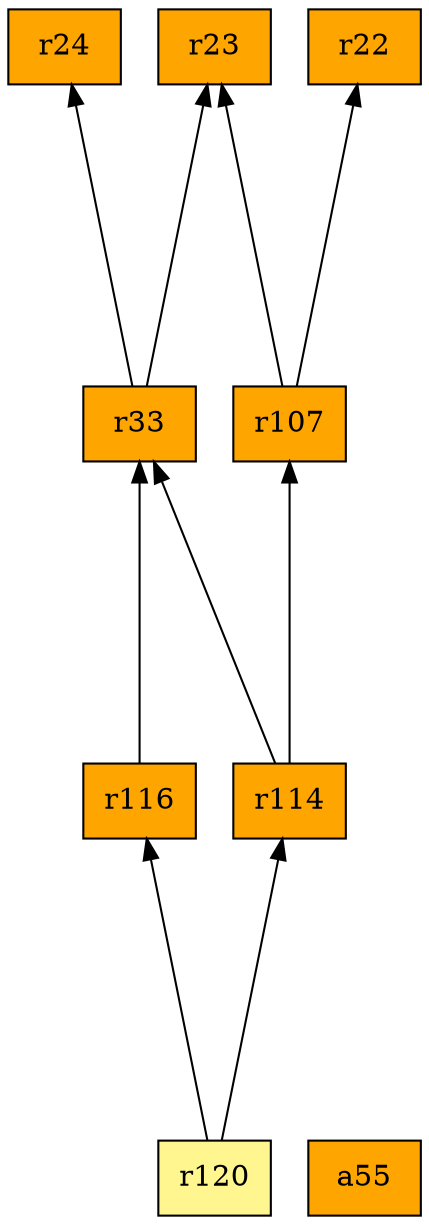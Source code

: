 digraph G {
rankdir=BT;ranksep="2.0";
"r116" [shape=record,fillcolor=orange,style=filled,label="{r116}"];
"r120" [shape=record,fillcolor=khaki1,style=filled,label="{r120}"];
"r22" [shape=record,fillcolor=orange,style=filled,label="{r22}"];
"r24" [shape=record,fillcolor=orange,style=filled,label="{r24}"];
"r107" [shape=record,fillcolor=orange,style=filled,label="{r107}"];
"a55" [shape=record,fillcolor=orange,style=filled,label="{a55}"];
"r23" [shape=record,fillcolor=orange,style=filled,label="{r23}"];
"r33" [shape=record,fillcolor=orange,style=filled,label="{r33}"];
"r114" [shape=record,fillcolor=orange,style=filled,label="{r114}"];
"r116" -> "r33"
"r120" -> "r116"
"r120" -> "r114"
"r107" -> "r23"
"r107" -> "r22"
"r33" -> "r24"
"r33" -> "r23"
"r114" -> "r107"
"r114" -> "r33"
}